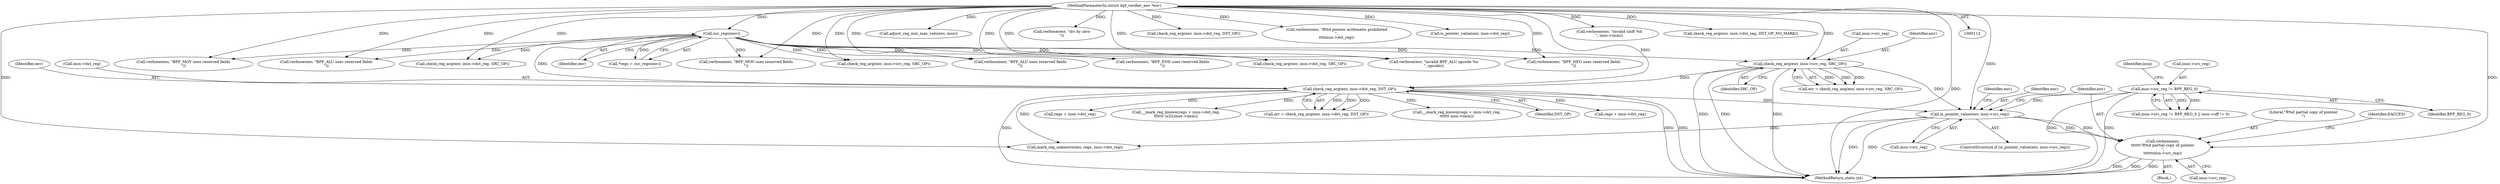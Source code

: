 digraph "0_linux_95a762e2c8c942780948091f8f2a4f32fce1ac6f@pointer" {
"1000384" [label="(Call,verbose(env,\n\t\t\t\t\t\t\"R%d partial copy of pointer\n\",\n\t\t\t\t\t\tinsn->src_reg))"];
"1000378" [label="(Call,is_pointer_value(env, insn->src_reg))"];
"1000329" [label="(Call,check_reg_arg(env, insn->dst_reg, DST_OP))"];
"1000296" [label="(Call,check_reg_arg(env, insn->src_reg, SRC_OP))"];
"1000119" [label="(Call,cur_regs(env))"];
"1000113" [label="(MethodParameterIn,struct bpf_verifier_env *env)"];
"1000310" [label="(Call,insn->src_reg != BPF_REG_0)"];
"1000294" [label="(Call,err = check_reg_arg(env, insn->src_reg, SRC_OP))"];
"1000330" [label="(Identifier,env)"];
"1000288" [label="(Call,verbose(env, \"BPF_MOV uses reserved fields\n\"))"];
"1000385" [label="(Identifier,env)"];
"1000533" [label="(Call,verbose(env, \"BPF_ALU uses reserved fields\n\"))"];
"1000378" [label="(Call,is_pointer_value(env, insn->src_reg))"];
"1000541" [label="(Call,check_reg_arg(env, insn->dst_reg, SRC_OP))"];
"1000646" [label="(Call,adjust_reg_min_max_vals(env, insn))"];
"1000443" [label="(Call,regs + insn->dst_reg)"];
"1000321" [label="(Call,verbose(env, \"BPF_MOV uses reserved fields\n\"))"];
"1000329" [label="(Call,check_reg_arg(env, insn->dst_reg, DST_OP))"];
"1000651" [label="(MethodReturn,static int)"];
"1000454" [label="(Call,regs + insn->dst_reg)"];
"1000573" [label="(Call,verbose(env, \"div by zero\n\"))"];
"1000309" [label="(Call,insn->src_reg != BPF_REG_0 || insn->off != 0)"];
"1000383" [label="(Block,)"];
"1000296" [label="(Call,check_reg_arg(env, insn->src_reg, SRC_OP))"];
"1000314" [label="(Identifier,BPF_REG_0)"];
"1000380" [label="(Call,insn->src_reg)"];
"1000386" [label="(Literal,\"R%d partial copy of pointer\n\")"];
"1000119" [label="(Call,cur_regs(env))"];
"1000120" [label="(Identifier,env)"];
"1000377" [label="(ControlStructure,if (is_pointer_value(env, insn->src_reg)))"];
"1000508" [label="(Call,check_reg_arg(env, insn->src_reg, SRC_OP))"];
"1000453" [label="(Call,__mark_reg_known(regs + insn->dst_reg,\n\t\t\t\t\t\t (u32)insn->imm))"];
"1000251" [label="(Call,check_reg_arg(env, insn->dst_reg, DST_OP))"];
"1000240" [label="(Call,verbose(env, \"R%d pointer arithmetic prohibited\n\",\n\t\t\t\tinsn->dst_reg))"];
"1000327" [label="(Call,err = check_reg_arg(env, insn->dst_reg, DST_OP))"];
"1000234" [label="(Call,is_pointer_value(env, insn->dst_reg))"];
"1000442" [label="(Call,__mark_reg_known(regs + insn->dst_reg,\n\t\t\t\t\t\t insn->imm))"];
"1000311" [label="(Call,insn->src_reg)"];
"1000392" [label="(Identifier,EACCES)"];
"1000500" [label="(Call,verbose(env, \"BPF_ALU uses reserved fields\n\"))"];
"1000117" [label="(Call,*regs = cur_regs(env))"];
"1000301" [label="(Identifier,SRC_OP)"];
"1000384" [label="(Call,verbose(env,\n\t\t\t\t\t\t\"R%d partial copy of pointer\n\",\n\t\t\t\t\t\tinsn->src_reg))"];
"1000387" [label="(Call,insn->src_reg)"];
"1000215" [label="(Call,verbose(env, \"BPF_END uses reserved fields\n\"))"];
"1000331" [label="(Call,insn->dst_reg)"];
"1000298" [label="(Call,insn->src_reg)"];
"1000624" [label="(Call,verbose(env, \"invalid shift %d\n\", insn->imm))"];
"1000113" [label="(MethodParameterIn,struct bpf_verifier_env *env)"];
"1000297" [label="(Identifier,env)"];
"1000635" [label="(Call,check_reg_arg(env, insn->dst_reg, DST_OP_NO_MARK))"];
"1000223" [label="(Call,check_reg_arg(env, insn->dst_reg, SRC_OP))"];
"1000317" [label="(Identifier,insn)"];
"1000334" [label="(Identifier,DST_OP)"];
"1000470" [label="(Call,verbose(env, \"invalid BPF_ALU opcode %x\n\", opcode))"];
"1000394" [label="(Identifier,env)"];
"1000393" [label="(Call,mark_reg_unknown(env, regs, insn->dst_reg))"];
"1000379" [label="(Identifier,env)"];
"1000310" [label="(Call,insn->src_reg != BPF_REG_0)"];
"1000169" [label="(Call,verbose(env, \"BPF_NEG uses reserved fields\n\"))"];
"1000384" -> "1000383"  [label="AST: "];
"1000384" -> "1000387"  [label="CFG: "];
"1000385" -> "1000384"  [label="AST: "];
"1000386" -> "1000384"  [label="AST: "];
"1000387" -> "1000384"  [label="AST: "];
"1000392" -> "1000384"  [label="CFG: "];
"1000384" -> "1000651"  [label="DDG: "];
"1000384" -> "1000651"  [label="DDG: "];
"1000384" -> "1000651"  [label="DDG: "];
"1000378" -> "1000384"  [label="DDG: "];
"1000378" -> "1000384"  [label="DDG: "];
"1000113" -> "1000384"  [label="DDG: "];
"1000378" -> "1000377"  [label="AST: "];
"1000378" -> "1000380"  [label="CFG: "];
"1000379" -> "1000378"  [label="AST: "];
"1000380" -> "1000378"  [label="AST: "];
"1000385" -> "1000378"  [label="CFG: "];
"1000394" -> "1000378"  [label="CFG: "];
"1000378" -> "1000651"  [label="DDG: "];
"1000378" -> "1000651"  [label="DDG: "];
"1000329" -> "1000378"  [label="DDG: "];
"1000113" -> "1000378"  [label="DDG: "];
"1000296" -> "1000378"  [label="DDG: "];
"1000310" -> "1000378"  [label="DDG: "];
"1000378" -> "1000393"  [label="DDG: "];
"1000329" -> "1000327"  [label="AST: "];
"1000329" -> "1000334"  [label="CFG: "];
"1000330" -> "1000329"  [label="AST: "];
"1000331" -> "1000329"  [label="AST: "];
"1000334" -> "1000329"  [label="AST: "];
"1000327" -> "1000329"  [label="CFG: "];
"1000329" -> "1000651"  [label="DDG: "];
"1000329" -> "1000651"  [label="DDG: "];
"1000329" -> "1000651"  [label="DDG: "];
"1000329" -> "1000327"  [label="DDG: "];
"1000329" -> "1000327"  [label="DDG: "];
"1000329" -> "1000327"  [label="DDG: "];
"1000296" -> "1000329"  [label="DDG: "];
"1000119" -> "1000329"  [label="DDG: "];
"1000113" -> "1000329"  [label="DDG: "];
"1000329" -> "1000393"  [label="DDG: "];
"1000329" -> "1000442"  [label="DDG: "];
"1000329" -> "1000443"  [label="DDG: "];
"1000329" -> "1000453"  [label="DDG: "];
"1000329" -> "1000454"  [label="DDG: "];
"1000296" -> "1000294"  [label="AST: "];
"1000296" -> "1000301"  [label="CFG: "];
"1000297" -> "1000296"  [label="AST: "];
"1000298" -> "1000296"  [label="AST: "];
"1000301" -> "1000296"  [label="AST: "];
"1000294" -> "1000296"  [label="CFG: "];
"1000296" -> "1000651"  [label="DDG: "];
"1000296" -> "1000651"  [label="DDG: "];
"1000296" -> "1000651"  [label="DDG: "];
"1000296" -> "1000294"  [label="DDG: "];
"1000296" -> "1000294"  [label="DDG: "];
"1000296" -> "1000294"  [label="DDG: "];
"1000119" -> "1000296"  [label="DDG: "];
"1000113" -> "1000296"  [label="DDG: "];
"1000119" -> "1000117"  [label="AST: "];
"1000119" -> "1000120"  [label="CFG: "];
"1000120" -> "1000119"  [label="AST: "];
"1000117" -> "1000119"  [label="CFG: "];
"1000119" -> "1000117"  [label="DDG: "];
"1000113" -> "1000119"  [label="DDG: "];
"1000119" -> "1000169"  [label="DDG: "];
"1000119" -> "1000215"  [label="DDG: "];
"1000119" -> "1000223"  [label="DDG: "];
"1000119" -> "1000288"  [label="DDG: "];
"1000119" -> "1000321"  [label="DDG: "];
"1000119" -> "1000470"  [label="DDG: "];
"1000119" -> "1000500"  [label="DDG: "];
"1000119" -> "1000508"  [label="DDG: "];
"1000119" -> "1000533"  [label="DDG: "];
"1000119" -> "1000541"  [label="DDG: "];
"1000113" -> "1000112"  [label="AST: "];
"1000113" -> "1000651"  [label="DDG: "];
"1000113" -> "1000169"  [label="DDG: "];
"1000113" -> "1000215"  [label="DDG: "];
"1000113" -> "1000223"  [label="DDG: "];
"1000113" -> "1000234"  [label="DDG: "];
"1000113" -> "1000240"  [label="DDG: "];
"1000113" -> "1000251"  [label="DDG: "];
"1000113" -> "1000288"  [label="DDG: "];
"1000113" -> "1000321"  [label="DDG: "];
"1000113" -> "1000393"  [label="DDG: "];
"1000113" -> "1000470"  [label="DDG: "];
"1000113" -> "1000500"  [label="DDG: "];
"1000113" -> "1000508"  [label="DDG: "];
"1000113" -> "1000533"  [label="DDG: "];
"1000113" -> "1000541"  [label="DDG: "];
"1000113" -> "1000573"  [label="DDG: "];
"1000113" -> "1000624"  [label="DDG: "];
"1000113" -> "1000635"  [label="DDG: "];
"1000113" -> "1000646"  [label="DDG: "];
"1000310" -> "1000309"  [label="AST: "];
"1000310" -> "1000314"  [label="CFG: "];
"1000311" -> "1000310"  [label="AST: "];
"1000314" -> "1000310"  [label="AST: "];
"1000317" -> "1000310"  [label="CFG: "];
"1000309" -> "1000310"  [label="CFG: "];
"1000310" -> "1000651"  [label="DDG: "];
"1000310" -> "1000651"  [label="DDG: "];
"1000310" -> "1000309"  [label="DDG: "];
"1000310" -> "1000309"  [label="DDG: "];
}
